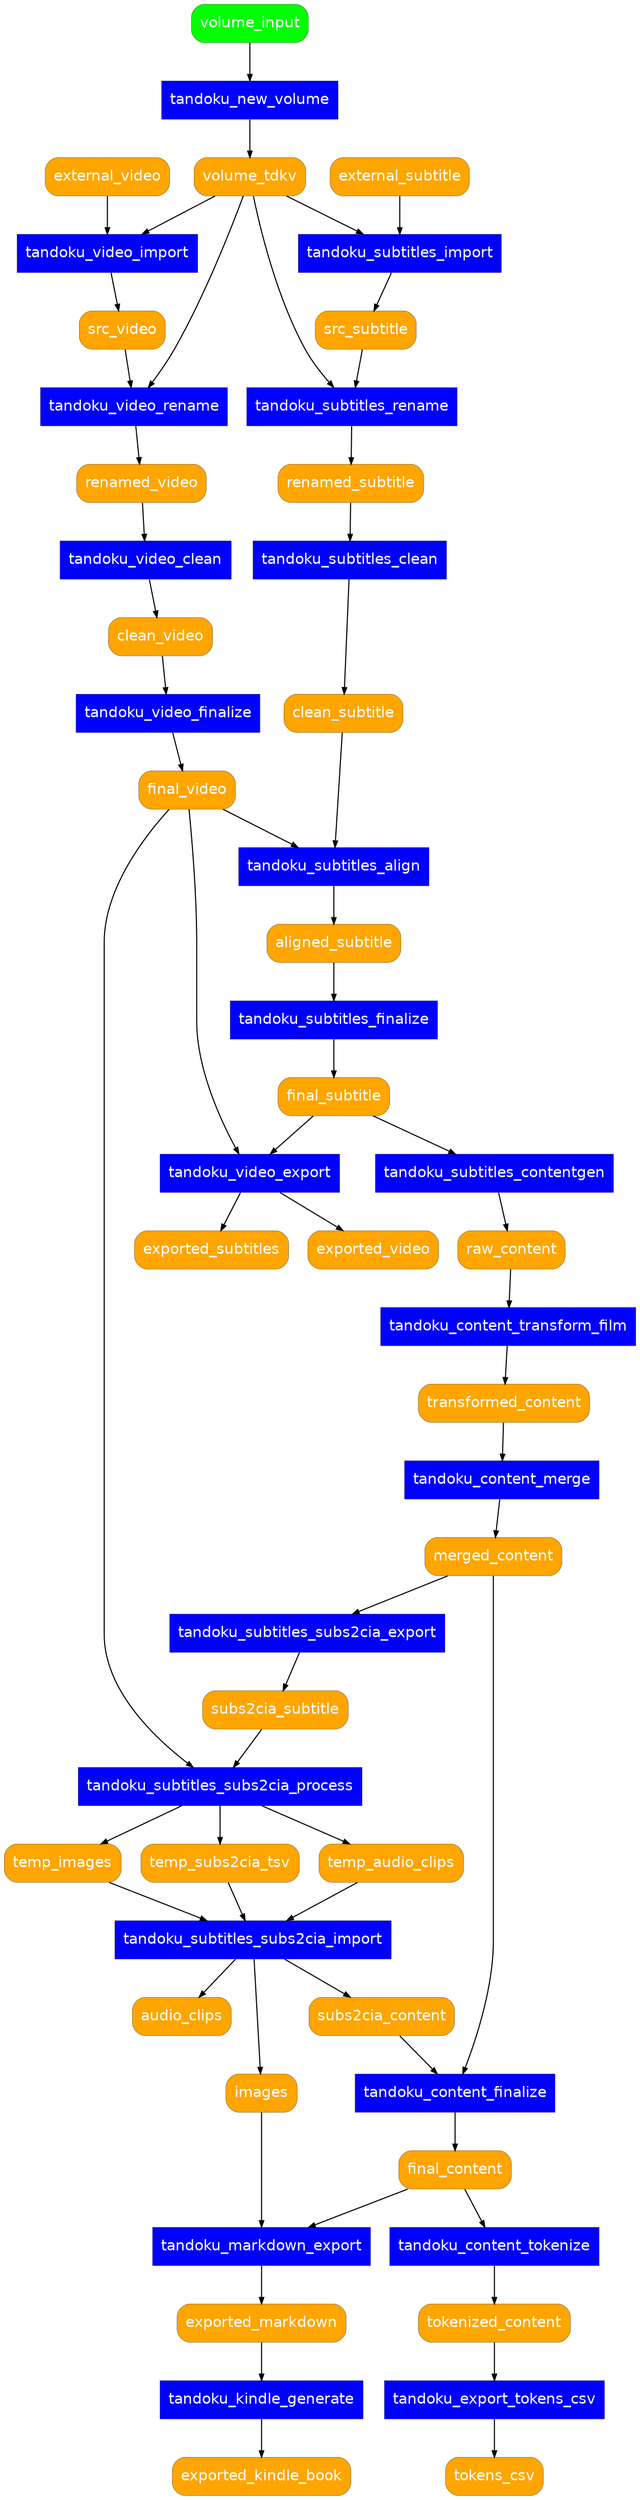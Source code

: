 # TODO: consider generating this from spreadsheet data using PSGraph
digraph {
    graph [fontname="Helvetica"];
    node [fontname="Helvetica" penwidth=0.2];
    edge [fontname="Helvetica" arrowsize="0.6"];

    # processes
    node [shape=rect style="filled" fillcolor=blue fontcolor=white];
    tandoku_new_volume

    tandoku_export_tokens_csv

    ## film processes
    tandoku_subtitles_import
    tandoku_subtitles_rename
    tandoku_subtitles_clean
    tandoku_subtitles_align
    tandoku_subtitles_finalize
    tandoku_subtitles_contentgen

    tandoku_subtitles_subs2cia_export
    tandoku_subtitles_subs2cia_process
    tandoku_subtitles_subs2cia_import

    tandoku_video_import
    tandoku_video_rename
    tandoku_video_clean
    tandoku_video_finalize
    tandoku_video_export

    tandoku_content_transform_film

    ## general content processes
    tandoku_content_merge
    tandoku_content_finalize
    tandoku_content_tokenize

    ## markdown, kindle processses
    tandoku_markdown_export
    tandoku_kindle_generate

    # artifacts
    node [shape=rect style="filled,rounded" fillcolor=orange];
    volume_tdkv

    raw_content
    transformed_content
    merged_content
    tokenized_content
    final_content

    images

    audio_clips

    tokens_csv

    ## film artifacts
    external_subtitle
    src_subtitle
    renamed_subtitle
    clean_subtitle
    aligned_subtitle
    final_subtitle

    external_video
    src_video
    renamed_video
    clean_video
    final_video

    exported_video
    exported_subtitles

    subs2cia_subtitle
    temp_subs2cia_tsv
    temp_audio_clips
    temp_images
    subs2cia_content

    ## markdown, kindle
    exported_markdown
    exported_kindle_book

    # user input
    node [shape=rect style="filled,rounded" fillcolor=green];
    volume_input

    # edges
    volume_input -> tandoku_new_volume
    tandoku_new_volume -> volume_tdkv

    tokenized_content -> tandoku_export_tokens_csv
    tandoku_export_tokens_csv -> tokens_csv

    ## film edges
    external_subtitle -> tandoku_subtitles_import
    volume_tdkv -> tandoku_subtitles_import
    tandoku_subtitles_import -> src_subtitle
    src_subtitle -> tandoku_subtitles_rename
    volume_tdkv -> tandoku_subtitles_rename
    tandoku_subtitles_rename -> renamed_subtitle
    renamed_subtitle -> tandoku_subtitles_clean
    tandoku_subtitles_clean -> clean_subtitle

    external_video -> tandoku_video_import
    volume_tdkv -> tandoku_video_import
    tandoku_video_import -> src_video
    src_video -> tandoku_video_rename
    volume_tdkv -> tandoku_video_rename
    tandoku_video_rename -> renamed_video
    renamed_video -> tandoku_video_clean
    tandoku_video_clean -> clean_video
    clean_video -> tandoku_video_finalize
    tandoku_video_finalize -> final_video

    clean_subtitle -> tandoku_subtitles_align
    final_video -> tandoku_subtitles_align
    tandoku_subtitles_align -> aligned_subtitle
    aligned_subtitle -> tandoku_subtitles_finalize
    tandoku_subtitles_finalize -> final_subtitle

    final_subtitle -> tandoku_video_export
    final_video -> tandoku_video_export
    tandoku_video_export -> exported_video
    tandoku_video_export -> exported_subtitles

    final_subtitle -> tandoku_subtitles_contentgen
    tandoku_subtitles_contentgen -> raw_content

    raw_content -> tandoku_content_transform_film
    tandoku_content_transform_film -> transformed_content

    merged_content -> tandoku_subtitles_subs2cia_export
    tandoku_subtitles_subs2cia_export -> subs2cia_subtitle
    subs2cia_subtitle -> tandoku_subtitles_subs2cia_process
    final_video -> tandoku_subtitles_subs2cia_process
    tandoku_subtitles_subs2cia_process -> temp_subs2cia_tsv
    tandoku_subtitles_subs2cia_process -> temp_audio_clips
    tandoku_subtitles_subs2cia_process -> temp_images
    temp_subs2cia_tsv -> tandoku_subtitles_subs2cia_import
    temp_audio_clips -> tandoku_subtitles_subs2cia_import
    temp_images -> tandoku_subtitles_subs2cia_import
    tandoku_subtitles_subs2cia_import -> audio_clips
    tandoku_subtitles_subs2cia_import -> images
    tandoku_subtitles_subs2cia_import -> subs2cia_content
    subs2cia_content -> tandoku_content_finalize

    ## general content edges
    transformed_content -> tandoku_content_merge
    tandoku_content_merge -> merged_content
    merged_content -> tandoku_content_finalize
    tandoku_content_finalize -> final_content

    final_content -> tandoku_content_tokenize
    tandoku_content_tokenize -> tokenized_content

    ## markdown export
    final_content -> tandoku_markdown_export
    images -> tandoku_markdown_export
    tandoku_markdown_export -> exported_markdown

    ## kindle export
    exported_markdown -> tandoku_kindle_generate
    tandoku_kindle_generate -> exported_kindle_book
}